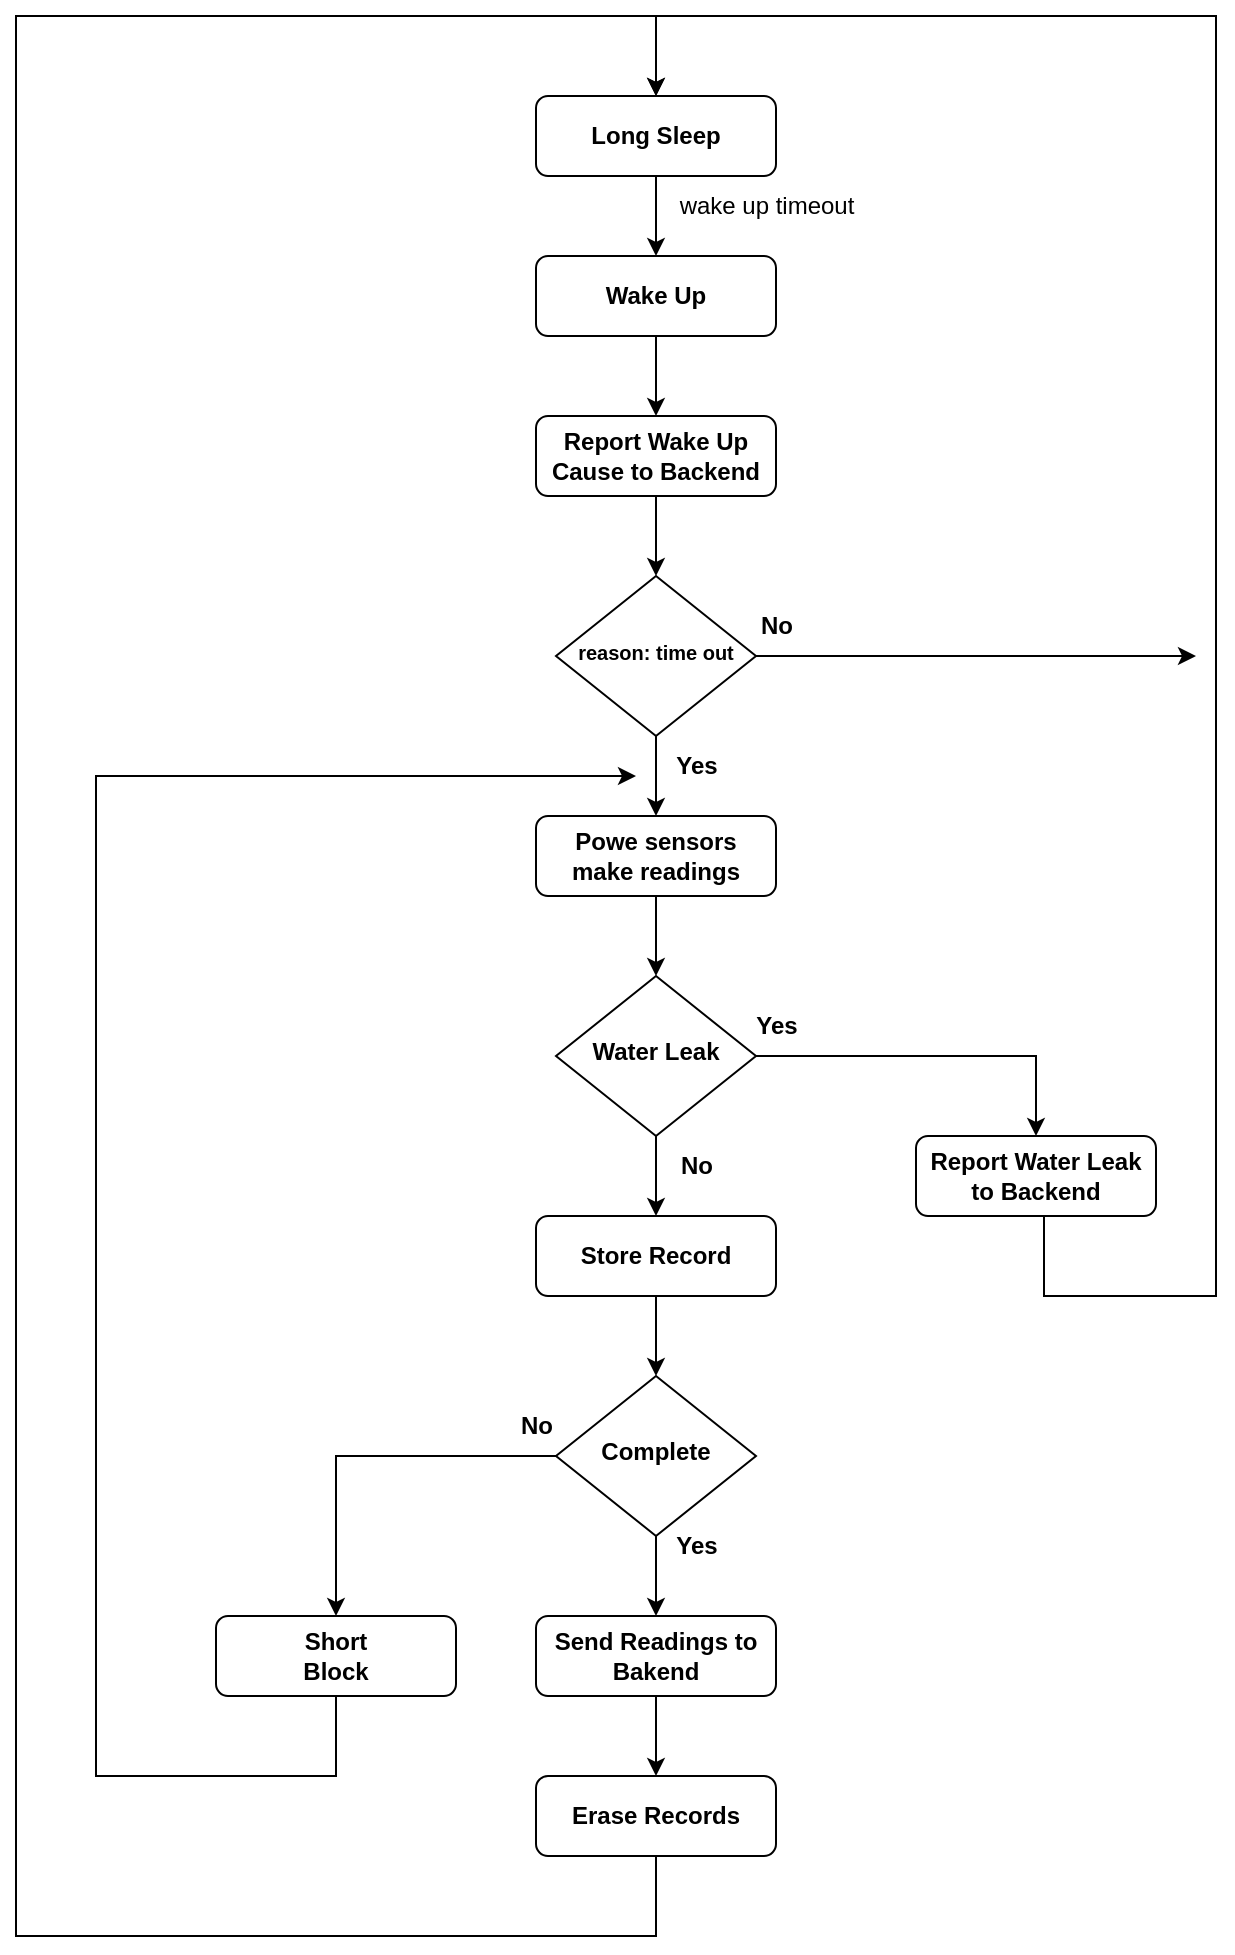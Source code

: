 <mxfile version="21.2.8" type="device">
  <diagram id="C5RBs43oDa-KdzZeNtuy" name="Page-1">
    <mxGraphModel dx="1861" dy="1774" grid="1" gridSize="10" guides="1" tooltips="1" connect="1" arrows="1" fold="1" page="1" pageScale="1" pageWidth="827" pageHeight="1169" math="0" shadow="0">
      <root>
        <mxCell id="WIyWlLk6GJQsqaUBKTNV-0" />
        <mxCell id="WIyWlLk6GJQsqaUBKTNV-1" parent="WIyWlLk6GJQsqaUBKTNV-0" />
        <mxCell id="H0204pPaUZqmbtJ3FAVp-44" style="edgeStyle=orthogonalEdgeStyle;rounded=0;orthogonalLoop=1;jettySize=auto;html=1;fontStyle=1" parent="WIyWlLk6GJQsqaUBKTNV-1" source="WIyWlLk6GJQsqaUBKTNV-3" target="H0204pPaUZqmbtJ3FAVp-43" edge="1">
          <mxGeometry relative="1" as="geometry" />
        </mxCell>
        <mxCell id="WIyWlLk6GJQsqaUBKTNV-3" value="Wake Up" style="rounded=1;whiteSpace=wrap;html=1;fontSize=12;glass=0;strokeWidth=1;shadow=0;fontStyle=1" parent="WIyWlLk6GJQsqaUBKTNV-1" vertex="1">
          <mxGeometry x="180" y="-320" width="120" height="40" as="geometry" />
        </mxCell>
        <mxCell id="fyC-vZ_UM7fDSkEzBab7-2" style="edgeStyle=orthogonalEdgeStyle;rounded=0;orthogonalLoop=1;jettySize=auto;html=1;" edge="1" parent="WIyWlLk6GJQsqaUBKTNV-1" source="WIyWlLk6GJQsqaUBKTNV-7" target="H0204pPaUZqmbtJ3FAVp-45">
          <mxGeometry relative="1" as="geometry" />
        </mxCell>
        <mxCell id="WIyWlLk6GJQsqaUBKTNV-7" value="Powe sensors&lt;br&gt;make readings" style="rounded=1;whiteSpace=wrap;html=1;fontSize=12;glass=0;strokeWidth=1;shadow=0;fontStyle=1" parent="WIyWlLk6GJQsqaUBKTNV-1" vertex="1">
          <mxGeometry x="180" y="-40" width="120" height="40" as="geometry" />
        </mxCell>
        <mxCell id="H0204pPaUZqmbtJ3FAVp-10" style="edgeStyle=orthogonalEdgeStyle;rounded=0;orthogonalLoop=1;jettySize=auto;html=1;fontStyle=1" parent="WIyWlLk6GJQsqaUBKTNV-1" source="H0204pPaUZqmbtJ3FAVp-9" target="WIyWlLk6GJQsqaUBKTNV-3" edge="1">
          <mxGeometry relative="1" as="geometry" />
        </mxCell>
        <mxCell id="H0204pPaUZqmbtJ3FAVp-9" value="Long Sleep" style="rounded=1;whiteSpace=wrap;html=1;fontSize=12;glass=0;strokeWidth=1;shadow=0;fontStyle=1" parent="WIyWlLk6GJQsqaUBKTNV-1" vertex="1">
          <mxGeometry x="180" y="-400" width="120" height="40" as="geometry" />
        </mxCell>
        <mxCell id="H0204pPaUZqmbtJ3FAVp-21" style="edgeStyle=orthogonalEdgeStyle;rounded=0;orthogonalLoop=1;jettySize=auto;html=1;exitX=0.5;exitY=1;exitDx=0;exitDy=0;entryX=0.5;entryY=0;entryDx=0;entryDy=0;fontStyle=1" parent="WIyWlLk6GJQsqaUBKTNV-1" source="H0204pPaUZqmbtJ3FAVp-79" target="H0204pPaUZqmbtJ3FAVp-9" edge="1">
          <mxGeometry relative="1" as="geometry">
            <Array as="points">
              <mxPoint x="240" y="520" />
              <mxPoint x="-80" y="520" />
              <mxPoint x="-80" y="-440" />
              <mxPoint x="240" y="-440" />
            </Array>
          </mxGeometry>
        </mxCell>
        <mxCell id="H0204pPaUZqmbtJ3FAVp-24" style="edgeStyle=orthogonalEdgeStyle;rounded=0;orthogonalLoop=1;jettySize=auto;html=1;entryX=0.5;entryY=0;entryDx=0;entryDy=0;fontStyle=1" parent="WIyWlLk6GJQsqaUBKTNV-1" source="H0204pPaUZqmbtJ3FAVp-19" target="H0204pPaUZqmbtJ3FAVp-23" edge="1">
          <mxGeometry relative="1" as="geometry" />
        </mxCell>
        <mxCell id="fyC-vZ_UM7fDSkEzBab7-11" style="edgeStyle=orthogonalEdgeStyle;rounded=0;orthogonalLoop=1;jettySize=auto;html=1;" edge="1" parent="WIyWlLk6GJQsqaUBKTNV-1" source="H0204pPaUZqmbtJ3FAVp-19" target="fyC-vZ_UM7fDSkEzBab7-10">
          <mxGeometry relative="1" as="geometry" />
        </mxCell>
        <mxCell id="H0204pPaUZqmbtJ3FAVp-19" value="Complete" style="rhombus;whiteSpace=wrap;html=1;shadow=0;fontFamily=Helvetica;fontSize=12;align=center;strokeWidth=1;spacing=6;spacingTop=-4;fontStyle=1" parent="WIyWlLk6GJQsqaUBKTNV-1" vertex="1">
          <mxGeometry x="190" y="240" width="100" height="80" as="geometry" />
        </mxCell>
        <mxCell id="H0204pPaUZqmbtJ3FAVp-22" value="Yes" style="text;html=1;align=center;verticalAlign=middle;resizable=0;points=[];autosize=1;strokeColor=none;fillColor=none;fontStyle=1" parent="WIyWlLk6GJQsqaUBKTNV-1" vertex="1">
          <mxGeometry x="240" y="310" width="40" height="30" as="geometry" />
        </mxCell>
        <mxCell id="H0204pPaUZqmbtJ3FAVp-80" style="edgeStyle=orthogonalEdgeStyle;rounded=0;orthogonalLoop=1;jettySize=auto;html=1;fontStyle=1" parent="WIyWlLk6GJQsqaUBKTNV-1" source="H0204pPaUZqmbtJ3FAVp-23" target="H0204pPaUZqmbtJ3FAVp-79" edge="1">
          <mxGeometry relative="1" as="geometry" />
        </mxCell>
        <mxCell id="H0204pPaUZqmbtJ3FAVp-23" value="Send Readings to Bakend" style="rounded=1;whiteSpace=wrap;html=1;fontSize=12;glass=0;strokeWidth=1;shadow=0;fontStyle=1" parent="WIyWlLk6GJQsqaUBKTNV-1" vertex="1">
          <mxGeometry x="180" y="360" width="120" height="40" as="geometry" />
        </mxCell>
        <mxCell id="H0204pPaUZqmbtJ3FAVp-28" value="No" style="text;html=1;align=center;verticalAlign=middle;resizable=0;points=[];autosize=1;strokeColor=none;fillColor=none;fontStyle=1" parent="WIyWlLk6GJQsqaUBKTNV-1" vertex="1">
          <mxGeometry x="160" y="250" width="40" height="30" as="geometry" />
        </mxCell>
        <mxCell id="H0204pPaUZqmbtJ3FAVp-40" style="edgeStyle=orthogonalEdgeStyle;rounded=0;orthogonalLoop=1;jettySize=auto;html=1;fontStyle=1" parent="WIyWlLk6GJQsqaUBKTNV-1" source="H0204pPaUZqmbtJ3FAVp-37" target="H0204pPaUZqmbtJ3FAVp-19" edge="1">
          <mxGeometry relative="1" as="geometry" />
        </mxCell>
        <mxCell id="H0204pPaUZqmbtJ3FAVp-37" value="Store Record" style="rounded=1;whiteSpace=wrap;html=1;fontSize=12;glass=0;strokeWidth=1;shadow=0;fontStyle=1" parent="WIyWlLk6GJQsqaUBKTNV-1" vertex="1">
          <mxGeometry x="180" y="160" width="120" height="40" as="geometry" />
        </mxCell>
        <mxCell id="H0204pPaUZqmbtJ3FAVp-71" style="edgeStyle=orthogonalEdgeStyle;rounded=0;orthogonalLoop=1;jettySize=auto;html=1;fontStyle=1" parent="WIyWlLk6GJQsqaUBKTNV-1" source="H0204pPaUZqmbtJ3FAVp-43" target="H0204pPaUZqmbtJ3FAVp-70" edge="1">
          <mxGeometry relative="1" as="geometry" />
        </mxCell>
        <mxCell id="H0204pPaUZqmbtJ3FAVp-43" value="Report Wake Up Cause to Backend" style="rounded=1;whiteSpace=wrap;html=1;fontSize=12;glass=0;strokeWidth=1;shadow=0;fontStyle=1" parent="WIyWlLk6GJQsqaUBKTNV-1" vertex="1">
          <mxGeometry x="180" y="-240" width="120" height="40" as="geometry" />
        </mxCell>
        <mxCell id="H0204pPaUZqmbtJ3FAVp-49" style="edgeStyle=orthogonalEdgeStyle;rounded=0;orthogonalLoop=1;jettySize=auto;html=1;entryX=0.5;entryY=0;entryDx=0;entryDy=0;fontStyle=1" parent="WIyWlLk6GJQsqaUBKTNV-1" source="H0204pPaUZqmbtJ3FAVp-45" target="H0204pPaUZqmbtJ3FAVp-48" edge="1">
          <mxGeometry relative="1" as="geometry" />
        </mxCell>
        <mxCell id="fyC-vZ_UM7fDSkEzBab7-3" style="edgeStyle=orthogonalEdgeStyle;rounded=0;orthogonalLoop=1;jettySize=auto;html=1;" edge="1" parent="WIyWlLk6GJQsqaUBKTNV-1" source="H0204pPaUZqmbtJ3FAVp-45" target="H0204pPaUZqmbtJ3FAVp-37">
          <mxGeometry relative="1" as="geometry" />
        </mxCell>
        <mxCell id="H0204pPaUZqmbtJ3FAVp-45" value="Water Leak" style="rhombus;whiteSpace=wrap;html=1;shadow=0;fontFamily=Helvetica;fontSize=12;align=center;strokeWidth=1;spacing=6;spacingTop=-4;fontStyle=1" parent="WIyWlLk6GJQsqaUBKTNV-1" vertex="1">
          <mxGeometry x="190" y="40" width="100" height="80" as="geometry" />
        </mxCell>
        <mxCell id="h6O8TLKM89ig_TCg-JGP-9" style="edgeStyle=orthogonalEdgeStyle;rounded=0;orthogonalLoop=1;jettySize=auto;html=1;entryX=0.5;entryY=0;entryDx=0;entryDy=0;" parent="WIyWlLk6GJQsqaUBKTNV-1" source="H0204pPaUZqmbtJ3FAVp-48" target="H0204pPaUZqmbtJ3FAVp-9" edge="1">
          <mxGeometry relative="1" as="geometry">
            <Array as="points">
              <mxPoint x="434" y="200" />
              <mxPoint x="520" y="200" />
              <mxPoint x="520" y="-440" />
              <mxPoint x="240" y="-440" />
            </Array>
          </mxGeometry>
        </mxCell>
        <mxCell id="H0204pPaUZqmbtJ3FAVp-48" value="Report Water Leak to Backend" style="rounded=1;whiteSpace=wrap;html=1;fontSize=12;glass=0;strokeWidth=1;shadow=0;fontStyle=1" parent="WIyWlLk6GJQsqaUBKTNV-1" vertex="1">
          <mxGeometry x="370" y="120" width="120" height="40" as="geometry" />
        </mxCell>
        <mxCell id="H0204pPaUZqmbtJ3FAVp-74" style="edgeStyle=orthogonalEdgeStyle;rounded=0;orthogonalLoop=1;jettySize=auto;html=1;fontStyle=1" parent="WIyWlLk6GJQsqaUBKTNV-1" source="H0204pPaUZqmbtJ3FAVp-70" edge="1">
          <mxGeometry relative="1" as="geometry">
            <mxPoint x="510" y="-120" as="targetPoint" />
          </mxGeometry>
        </mxCell>
        <mxCell id="fyC-vZ_UM7fDSkEzBab7-1" style="edgeStyle=orthogonalEdgeStyle;rounded=0;orthogonalLoop=1;jettySize=auto;html=1;" edge="1" parent="WIyWlLk6GJQsqaUBKTNV-1" source="H0204pPaUZqmbtJ3FAVp-70" target="WIyWlLk6GJQsqaUBKTNV-7">
          <mxGeometry relative="1" as="geometry" />
        </mxCell>
        <mxCell id="H0204pPaUZqmbtJ3FAVp-70" value="&lt;font style=&quot;font-size: 10px;&quot;&gt;reason: time out&lt;/font&gt;" style="rhombus;whiteSpace=wrap;html=1;shadow=0;fontFamily=Helvetica;fontSize=12;align=center;strokeWidth=1;spacing=6;spacingTop=-4;fontStyle=1" parent="WIyWlLk6GJQsqaUBKTNV-1" vertex="1">
          <mxGeometry x="190" y="-160" width="100" height="80" as="geometry" />
        </mxCell>
        <mxCell id="H0204pPaUZqmbtJ3FAVp-77" value="No" style="text;html=1;align=center;verticalAlign=middle;resizable=0;points=[];autosize=1;strokeColor=none;fillColor=none;fontStyle=1" parent="WIyWlLk6GJQsqaUBKTNV-1" vertex="1">
          <mxGeometry x="280" y="-150" width="40" height="30" as="geometry" />
        </mxCell>
        <mxCell id="H0204pPaUZqmbtJ3FAVp-78" value="Yes" style="text;html=1;align=center;verticalAlign=middle;resizable=0;points=[];autosize=1;strokeColor=none;fillColor=none;fontStyle=1" parent="WIyWlLk6GJQsqaUBKTNV-1" vertex="1">
          <mxGeometry x="240" y="-80" width="40" height="30" as="geometry" />
        </mxCell>
        <mxCell id="H0204pPaUZqmbtJ3FAVp-79" value="Erase Records" style="rounded=1;whiteSpace=wrap;html=1;fontSize=12;glass=0;strokeWidth=1;shadow=0;fontStyle=1" parent="WIyWlLk6GJQsqaUBKTNV-1" vertex="1">
          <mxGeometry x="180" y="440" width="120" height="40" as="geometry" />
        </mxCell>
        <mxCell id="fyC-vZ_UM7fDSkEzBab7-4" value="Yes" style="text;html=1;align=center;verticalAlign=middle;resizable=0;points=[];autosize=1;strokeColor=none;fillColor=none;fontStyle=1" vertex="1" parent="WIyWlLk6GJQsqaUBKTNV-1">
          <mxGeometry x="280" y="50" width="40" height="30" as="geometry" />
        </mxCell>
        <mxCell id="fyC-vZ_UM7fDSkEzBab7-5" value="No" style="text;html=1;align=center;verticalAlign=middle;resizable=0;points=[];autosize=1;strokeColor=none;fillColor=none;fontStyle=1" vertex="1" parent="WIyWlLk6GJQsqaUBKTNV-1">
          <mxGeometry x="240" y="120" width="40" height="30" as="geometry" />
        </mxCell>
        <mxCell id="fyC-vZ_UM7fDSkEzBab7-12" style="edgeStyle=orthogonalEdgeStyle;rounded=0;orthogonalLoop=1;jettySize=auto;html=1;exitX=0.5;exitY=1;exitDx=0;exitDy=0;" edge="1" parent="WIyWlLk6GJQsqaUBKTNV-1" source="fyC-vZ_UM7fDSkEzBab7-10">
          <mxGeometry relative="1" as="geometry">
            <mxPoint x="230" y="-60" as="targetPoint" />
            <Array as="points">
              <mxPoint x="70" y="440" />
              <mxPoint x="-40" y="440" />
              <mxPoint x="-40" y="-60" />
              <mxPoint x="230" y="-60" />
            </Array>
          </mxGeometry>
        </mxCell>
        <mxCell id="fyC-vZ_UM7fDSkEzBab7-10" value="Short &lt;br&gt;Block" style="rounded=1;whiteSpace=wrap;html=1;fontSize=12;glass=0;strokeWidth=1;shadow=0;fontStyle=1" vertex="1" parent="WIyWlLk6GJQsqaUBKTNV-1">
          <mxGeometry x="20" y="360" width="120" height="40" as="geometry" />
        </mxCell>
        <mxCell id="fyC-vZ_UM7fDSkEzBab7-13" value="wake up timeout" style="text;html=1;align=center;verticalAlign=middle;resizable=0;points=[];autosize=1;strokeColor=none;fillColor=none;" vertex="1" parent="WIyWlLk6GJQsqaUBKTNV-1">
          <mxGeometry x="240" y="-360" width="110" height="30" as="geometry" />
        </mxCell>
      </root>
    </mxGraphModel>
  </diagram>
</mxfile>

